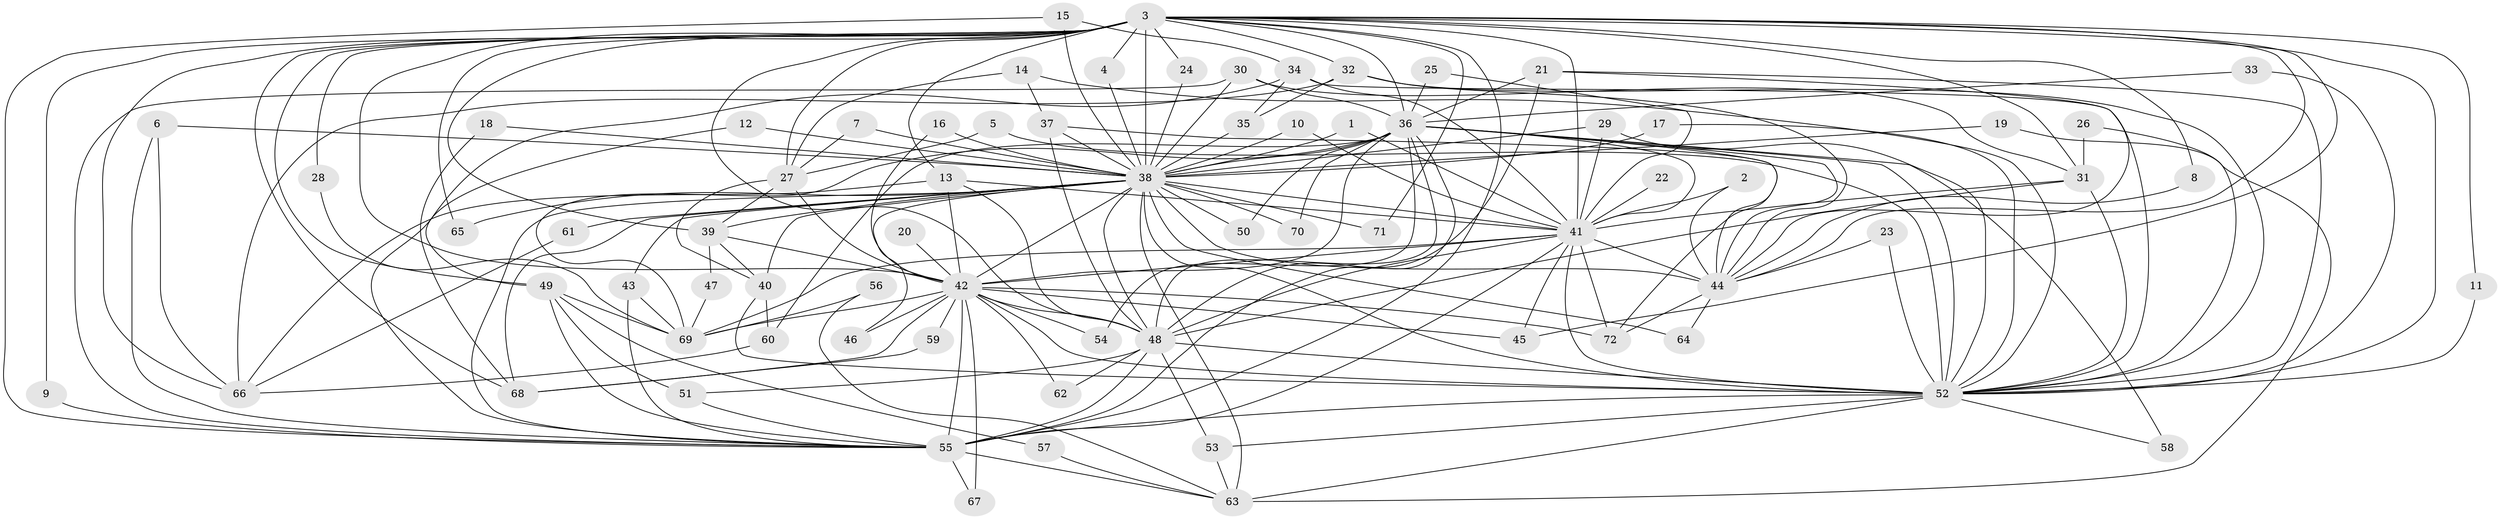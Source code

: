 // original degree distribution, {15: 0.007142857142857143, 25: 0.007142857142857143, 27: 0.007142857142857143, 26: 0.014285714285714285, 32: 0.007142857142857143, 18: 0.014285714285714285, 28: 0.007142857142857143, 20: 0.007142857142857143, 3: 0.19285714285714287, 6: 0.03571428571428571, 2: 0.5571428571428572, 4: 0.06428571428571428, 11: 0.007142857142857143, 7: 0.014285714285714285, 8: 0.007142857142857143, 9: 0.007142857142857143, 5: 0.04285714285714286}
// Generated by graph-tools (version 1.1) at 2025/25/03/09/25 03:25:49]
// undirected, 72 vertices, 188 edges
graph export_dot {
graph [start="1"]
  node [color=gray90,style=filled];
  1;
  2;
  3;
  4;
  5;
  6;
  7;
  8;
  9;
  10;
  11;
  12;
  13;
  14;
  15;
  16;
  17;
  18;
  19;
  20;
  21;
  22;
  23;
  24;
  25;
  26;
  27;
  28;
  29;
  30;
  31;
  32;
  33;
  34;
  35;
  36;
  37;
  38;
  39;
  40;
  41;
  42;
  43;
  44;
  45;
  46;
  47;
  48;
  49;
  50;
  51;
  52;
  53;
  54;
  55;
  56;
  57;
  58;
  59;
  60;
  61;
  62;
  63;
  64;
  65;
  66;
  67;
  68;
  69;
  70;
  71;
  72;
  1 -- 38 [weight=1.0];
  1 -- 41 [weight=1.0];
  2 -- 41 [weight=1.0];
  2 -- 44 [weight=1.0];
  3 -- 4 [weight=1.0];
  3 -- 8 [weight=1.0];
  3 -- 9 [weight=1.0];
  3 -- 11 [weight=1.0];
  3 -- 13 [weight=1.0];
  3 -- 24 [weight=1.0];
  3 -- 27 [weight=2.0];
  3 -- 28 [weight=1.0];
  3 -- 31 [weight=2.0];
  3 -- 32 [weight=1.0];
  3 -- 36 [weight=3.0];
  3 -- 38 [weight=7.0];
  3 -- 39 [weight=1.0];
  3 -- 41 [weight=3.0];
  3 -- 42 [weight=3.0];
  3 -- 44 [weight=1.0];
  3 -- 45 [weight=1.0];
  3 -- 48 [weight=2.0];
  3 -- 49 [weight=1.0];
  3 -- 52 [weight=2.0];
  3 -- 55 [weight=3.0];
  3 -- 65 [weight=1.0];
  3 -- 66 [weight=1.0];
  3 -- 68 [weight=1.0];
  3 -- 71 [weight=1.0];
  4 -- 38 [weight=1.0];
  5 -- 27 [weight=1.0];
  5 -- 52 [weight=1.0];
  6 -- 38 [weight=1.0];
  6 -- 55 [weight=1.0];
  6 -- 66 [weight=1.0];
  7 -- 27 [weight=1.0];
  7 -- 38 [weight=1.0];
  8 -- 44 [weight=1.0];
  9 -- 55 [weight=1.0];
  10 -- 38 [weight=1.0];
  10 -- 41 [weight=1.0];
  11 -- 52 [weight=1.0];
  12 -- 38 [weight=1.0];
  12 -- 55 [weight=1.0];
  13 -- 41 [weight=1.0];
  13 -- 42 [weight=1.0];
  13 -- 48 [weight=1.0];
  13 -- 66 [weight=1.0];
  14 -- 27 [weight=1.0];
  14 -- 37 [weight=1.0];
  14 -- 52 [weight=1.0];
  15 -- 34 [weight=1.0];
  15 -- 38 [weight=1.0];
  15 -- 55 [weight=1.0];
  16 -- 38 [weight=1.0];
  16 -- 42 [weight=1.0];
  17 -- 38 [weight=1.0];
  17 -- 52 [weight=1.0];
  18 -- 38 [weight=1.0];
  18 -- 68 [weight=1.0];
  19 -- 38 [weight=1.0];
  19 -- 63 [weight=1.0];
  20 -- 42 [weight=1.0];
  21 -- 36 [weight=1.0];
  21 -- 44 [weight=1.0];
  21 -- 48 [weight=1.0];
  21 -- 52 [weight=1.0];
  22 -- 41 [weight=1.0];
  23 -- 44 [weight=1.0];
  23 -- 52 [weight=1.0];
  24 -- 38 [weight=1.0];
  25 -- 36 [weight=1.0];
  25 -- 41 [weight=1.0];
  26 -- 31 [weight=1.0];
  26 -- 52 [weight=1.0];
  27 -- 39 [weight=1.0];
  27 -- 40 [weight=1.0];
  27 -- 42 [weight=1.0];
  28 -- 69 [weight=1.0];
  29 -- 38 [weight=1.0];
  29 -- 41 [weight=1.0];
  29 -- 52 [weight=1.0];
  30 -- 31 [weight=1.0];
  30 -- 36 [weight=1.0];
  30 -- 38 [weight=1.0];
  30 -- 55 [weight=1.0];
  31 -- 41 [weight=1.0];
  31 -- 48 [weight=1.0];
  31 -- 52 [weight=1.0];
  32 -- 35 [weight=1.0];
  32 -- 44 [weight=1.0];
  32 -- 52 [weight=2.0];
  32 -- 66 [weight=1.0];
  33 -- 36 [weight=1.0];
  33 -- 52 [weight=1.0];
  34 -- 35 [weight=1.0];
  34 -- 41 [weight=1.0];
  34 -- 49 [weight=1.0];
  34 -- 52 [weight=1.0];
  35 -- 38 [weight=1.0];
  36 -- 38 [weight=2.0];
  36 -- 41 [weight=1.0];
  36 -- 42 [weight=1.0];
  36 -- 44 [weight=1.0];
  36 -- 48 [weight=1.0];
  36 -- 50 [weight=1.0];
  36 -- 52 [weight=2.0];
  36 -- 54 [weight=1.0];
  36 -- 55 [weight=1.0];
  36 -- 58 [weight=1.0];
  36 -- 60 [weight=1.0];
  36 -- 69 [weight=1.0];
  36 -- 70 [weight=1.0];
  36 -- 72 [weight=1.0];
  37 -- 38 [weight=1.0];
  37 -- 44 [weight=1.0];
  37 -- 48 [weight=1.0];
  38 -- 39 [weight=1.0];
  38 -- 40 [weight=2.0];
  38 -- 41 [weight=2.0];
  38 -- 42 [weight=2.0];
  38 -- 43 [weight=1.0];
  38 -- 44 [weight=1.0];
  38 -- 46 [weight=1.0];
  38 -- 48 [weight=2.0];
  38 -- 50 [weight=1.0];
  38 -- 52 [weight=5.0];
  38 -- 55 [weight=2.0];
  38 -- 61 [weight=2.0];
  38 -- 63 [weight=1.0];
  38 -- 64 [weight=1.0];
  38 -- 65 [weight=1.0];
  38 -- 68 [weight=2.0];
  38 -- 70 [weight=1.0];
  38 -- 71 [weight=1.0];
  39 -- 40 [weight=1.0];
  39 -- 42 [weight=1.0];
  39 -- 47 [weight=1.0];
  40 -- 52 [weight=2.0];
  40 -- 60 [weight=1.0];
  41 -- 42 [weight=2.0];
  41 -- 44 [weight=1.0];
  41 -- 45 [weight=1.0];
  41 -- 48 [weight=3.0];
  41 -- 52 [weight=1.0];
  41 -- 55 [weight=2.0];
  41 -- 69 [weight=1.0];
  41 -- 72 [weight=1.0];
  42 -- 45 [weight=1.0];
  42 -- 46 [weight=1.0];
  42 -- 48 [weight=1.0];
  42 -- 52 [weight=1.0];
  42 -- 54 [weight=1.0];
  42 -- 55 [weight=2.0];
  42 -- 59 [weight=1.0];
  42 -- 62 [weight=1.0];
  42 -- 67 [weight=2.0];
  42 -- 68 [weight=1.0];
  42 -- 69 [weight=1.0];
  42 -- 72 [weight=1.0];
  43 -- 55 [weight=1.0];
  43 -- 69 [weight=1.0];
  44 -- 64 [weight=1.0];
  44 -- 72 [weight=1.0];
  47 -- 69 [weight=1.0];
  48 -- 51 [weight=1.0];
  48 -- 52 [weight=1.0];
  48 -- 53 [weight=1.0];
  48 -- 55 [weight=1.0];
  48 -- 62 [weight=1.0];
  49 -- 51 [weight=1.0];
  49 -- 55 [weight=1.0];
  49 -- 57 [weight=1.0];
  49 -- 69 [weight=1.0];
  51 -- 55 [weight=1.0];
  52 -- 53 [weight=1.0];
  52 -- 55 [weight=1.0];
  52 -- 58 [weight=1.0];
  52 -- 63 [weight=2.0];
  53 -- 63 [weight=1.0];
  55 -- 63 [weight=1.0];
  55 -- 67 [weight=2.0];
  56 -- 63 [weight=1.0];
  56 -- 69 [weight=1.0];
  57 -- 63 [weight=1.0];
  59 -- 68 [weight=1.0];
  60 -- 66 [weight=1.0];
  61 -- 66 [weight=1.0];
}
